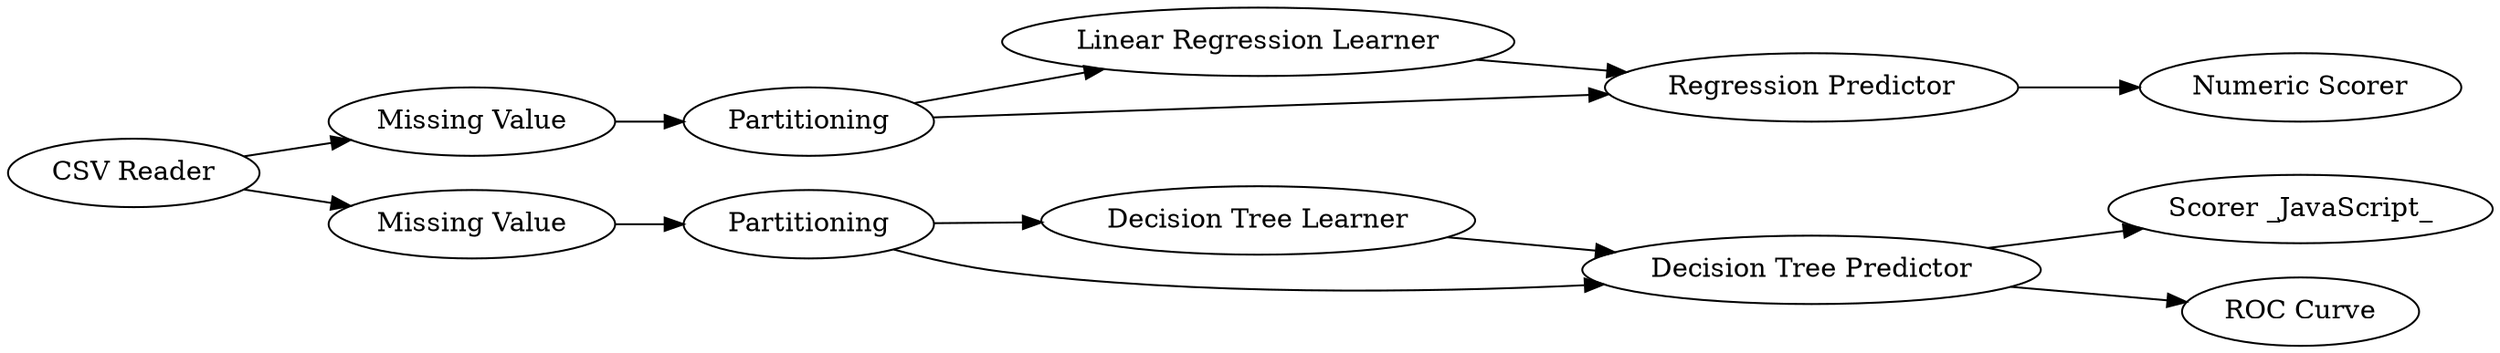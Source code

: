 digraph {
	11 [label="Missing Value"]
	13 [label=Partitioning]
	14 [label="Linear Regression Learner"]
	15 [label="Regression Predictor"]
	16 [label="Numeric Scorer"]
	20 [label="Decision Tree Learner"]
	21 [label="Decision Tree Predictor"]
	23 [label="Scorer _JavaScript_"]
	24 [label="ROC Curve"]
	39 [label="CSV Reader"]
	40 [label="Missing Value"]
	41 [label=Partitioning]
	11 -> 13
	13 -> 14
	13 -> 15
	14 -> 15
	15 -> 16
	20 -> 21
	21 -> 23
	21 -> 24
	39 -> 11
	39 -> 40
	40 -> 41
	41 -> 20
	41 -> 21
	rankdir=LR
}
